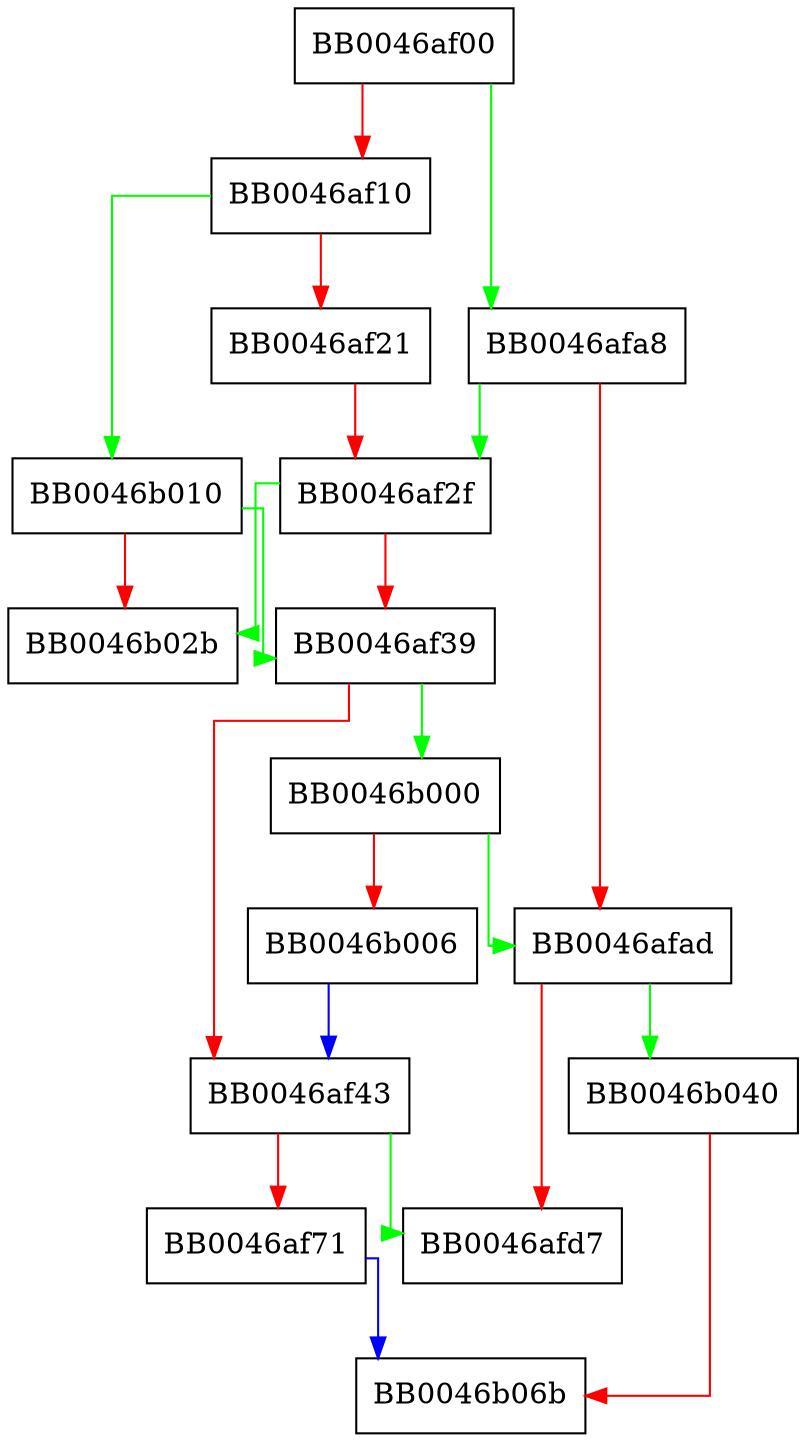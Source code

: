 digraph app_load_config_verbose {
  node [shape="box"];
  graph [splines=ortho];
  BB0046af00 -> BB0046afa8 [color="green"];
  BB0046af00 -> BB0046af10 [color="red"];
  BB0046af10 -> BB0046b010 [color="green"];
  BB0046af10 -> BB0046af21 [color="red"];
  BB0046af21 -> BB0046af2f [color="red"];
  BB0046af2f -> BB0046b02b [color="green"];
  BB0046af2f -> BB0046af39 [color="red"];
  BB0046af39 -> BB0046b000 [color="green"];
  BB0046af39 -> BB0046af43 [color="red"];
  BB0046af43 -> BB0046afd7 [color="green"];
  BB0046af43 -> BB0046af71 [color="red"];
  BB0046af71 -> BB0046b06b [color="blue"];
  BB0046afa8 -> BB0046af2f [color="green"];
  BB0046afa8 -> BB0046afad [color="red"];
  BB0046afad -> BB0046b040 [color="green"];
  BB0046afad -> BB0046afd7 [color="red"];
  BB0046b000 -> BB0046afad [color="green"];
  BB0046b000 -> BB0046b006 [color="red"];
  BB0046b006 -> BB0046af43 [color="blue"];
  BB0046b010 -> BB0046af39 [color="green"];
  BB0046b010 -> BB0046b02b [color="red"];
  BB0046b040 -> BB0046b06b [color="red"];
}